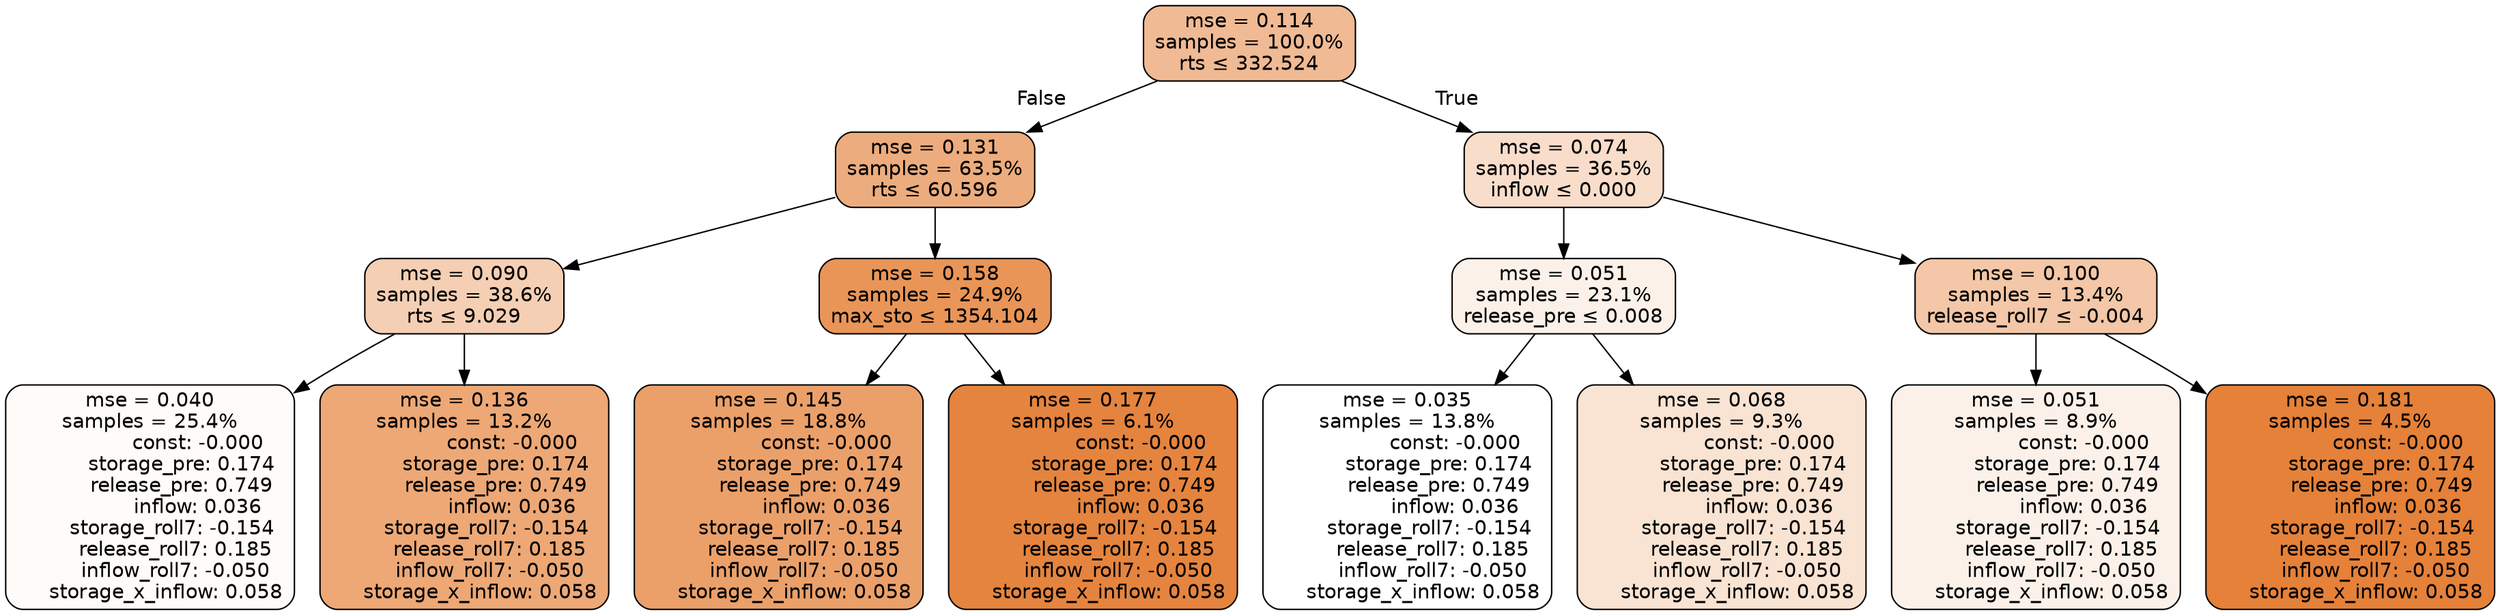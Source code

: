 digraph tree {
node [shape=rectangle, style="filled, rounded", color="black", fontname=helvetica] ;
edge [fontname=helvetica] ;
	"0" [label="mse = 0.114
samples = 100.0%
rts &le; 332.524", fillcolor="#f0ba94"]
	"1" [label="mse = 0.131
samples = 63.5%
rts &le; 60.596", fillcolor="#edac7d"]
	"2" [label="mse = 0.090
samples = 38.6%
rts &le; 9.029", fillcolor="#f5cfb4"]
	"3" [label="mse = 0.040
samples = 25.4%
               const: -0.000
          storage_pre: 0.174
          release_pre: 0.749
               inflow: 0.036
       storage_roll7: -0.154
        release_roll7: 0.185
        inflow_roll7: -0.050
     storage_x_inflow: 0.058", fillcolor="#fefbf8"]
	"4" [label="mse = 0.136
samples = 13.2%
               const: -0.000
          storage_pre: 0.174
          release_pre: 0.749
               inflow: 0.036
       storage_roll7: -0.154
        release_roll7: 0.185
        inflow_roll7: -0.050
     storage_x_inflow: 0.058", fillcolor="#eda876"]
	"5" [label="mse = 0.158
samples = 24.9%
max_sto &le; 1354.104", fillcolor="#e99558"]
	"6" [label="mse = 0.145
samples = 18.8%
               const: -0.000
          storage_pre: 0.174
          release_pre: 0.749
               inflow: 0.036
       storage_roll7: -0.154
        release_roll7: 0.185
        inflow_roll7: -0.050
     storage_x_inflow: 0.058", fillcolor="#eba06a"]
	"7" [label="mse = 0.177
samples = 6.1%
               const: -0.000
          storage_pre: 0.174
          release_pre: 0.749
               inflow: 0.036
       storage_roll7: -0.154
        release_roll7: 0.185
        inflow_roll7: -0.050
     storage_x_inflow: 0.058", fillcolor="#e5843e"]
	"8" [label="mse = 0.074
samples = 36.5%
inflow &le; 0.000", fillcolor="#f8ddca"]
	"9" [label="mse = 0.051
samples = 23.1%
release_pre &le; 0.008", fillcolor="#fcf1e9"]
	"10" [label="mse = 0.035
samples = 13.8%
               const: -0.000
          storage_pre: 0.174
          release_pre: 0.749
               inflow: 0.036
       storage_roll7: -0.154
        release_roll7: 0.185
        inflow_roll7: -0.050
     storage_x_inflow: 0.058", fillcolor="#ffffff"]
	"11" [label="mse = 0.068
samples = 9.3%
               const: -0.000
          storage_pre: 0.174
          release_pre: 0.749
               inflow: 0.036
       storage_roll7: -0.154
        release_roll7: 0.185
        inflow_roll7: -0.050
     storage_x_inflow: 0.058", fillcolor="#f9e3d3"]
	"12" [label="mse = 0.100
samples = 13.4%
release_roll7 &le; -0.004", fillcolor="#f3c7a7"]
	"13" [label="mse = 0.051
samples = 8.9%
               const: -0.000
          storage_pre: 0.174
          release_pre: 0.749
               inflow: 0.036
       storage_roll7: -0.154
        release_roll7: 0.185
        inflow_roll7: -0.050
     storage_x_inflow: 0.058", fillcolor="#fcf1e9"]
	"14" [label="mse = 0.181
samples = 4.5%
               const: -0.000
          storage_pre: 0.174
          release_pre: 0.749
               inflow: 0.036
       storage_roll7: -0.154
        release_roll7: 0.185
        inflow_roll7: -0.050
     storage_x_inflow: 0.058", fillcolor="#e58139"]

	"0" -> "1" [labeldistance=2.5, labelangle=45, headlabel="False"]
	"1" -> "2"
	"2" -> "3"
	"2" -> "4"
	"1" -> "5"
	"5" -> "6"
	"5" -> "7"
	"0" -> "8" [labeldistance=2.5, labelangle=-45, headlabel="True"]
	"8" -> "9"
	"9" -> "10"
	"9" -> "11"
	"8" -> "12"
	"12" -> "13"
	"12" -> "14"
}